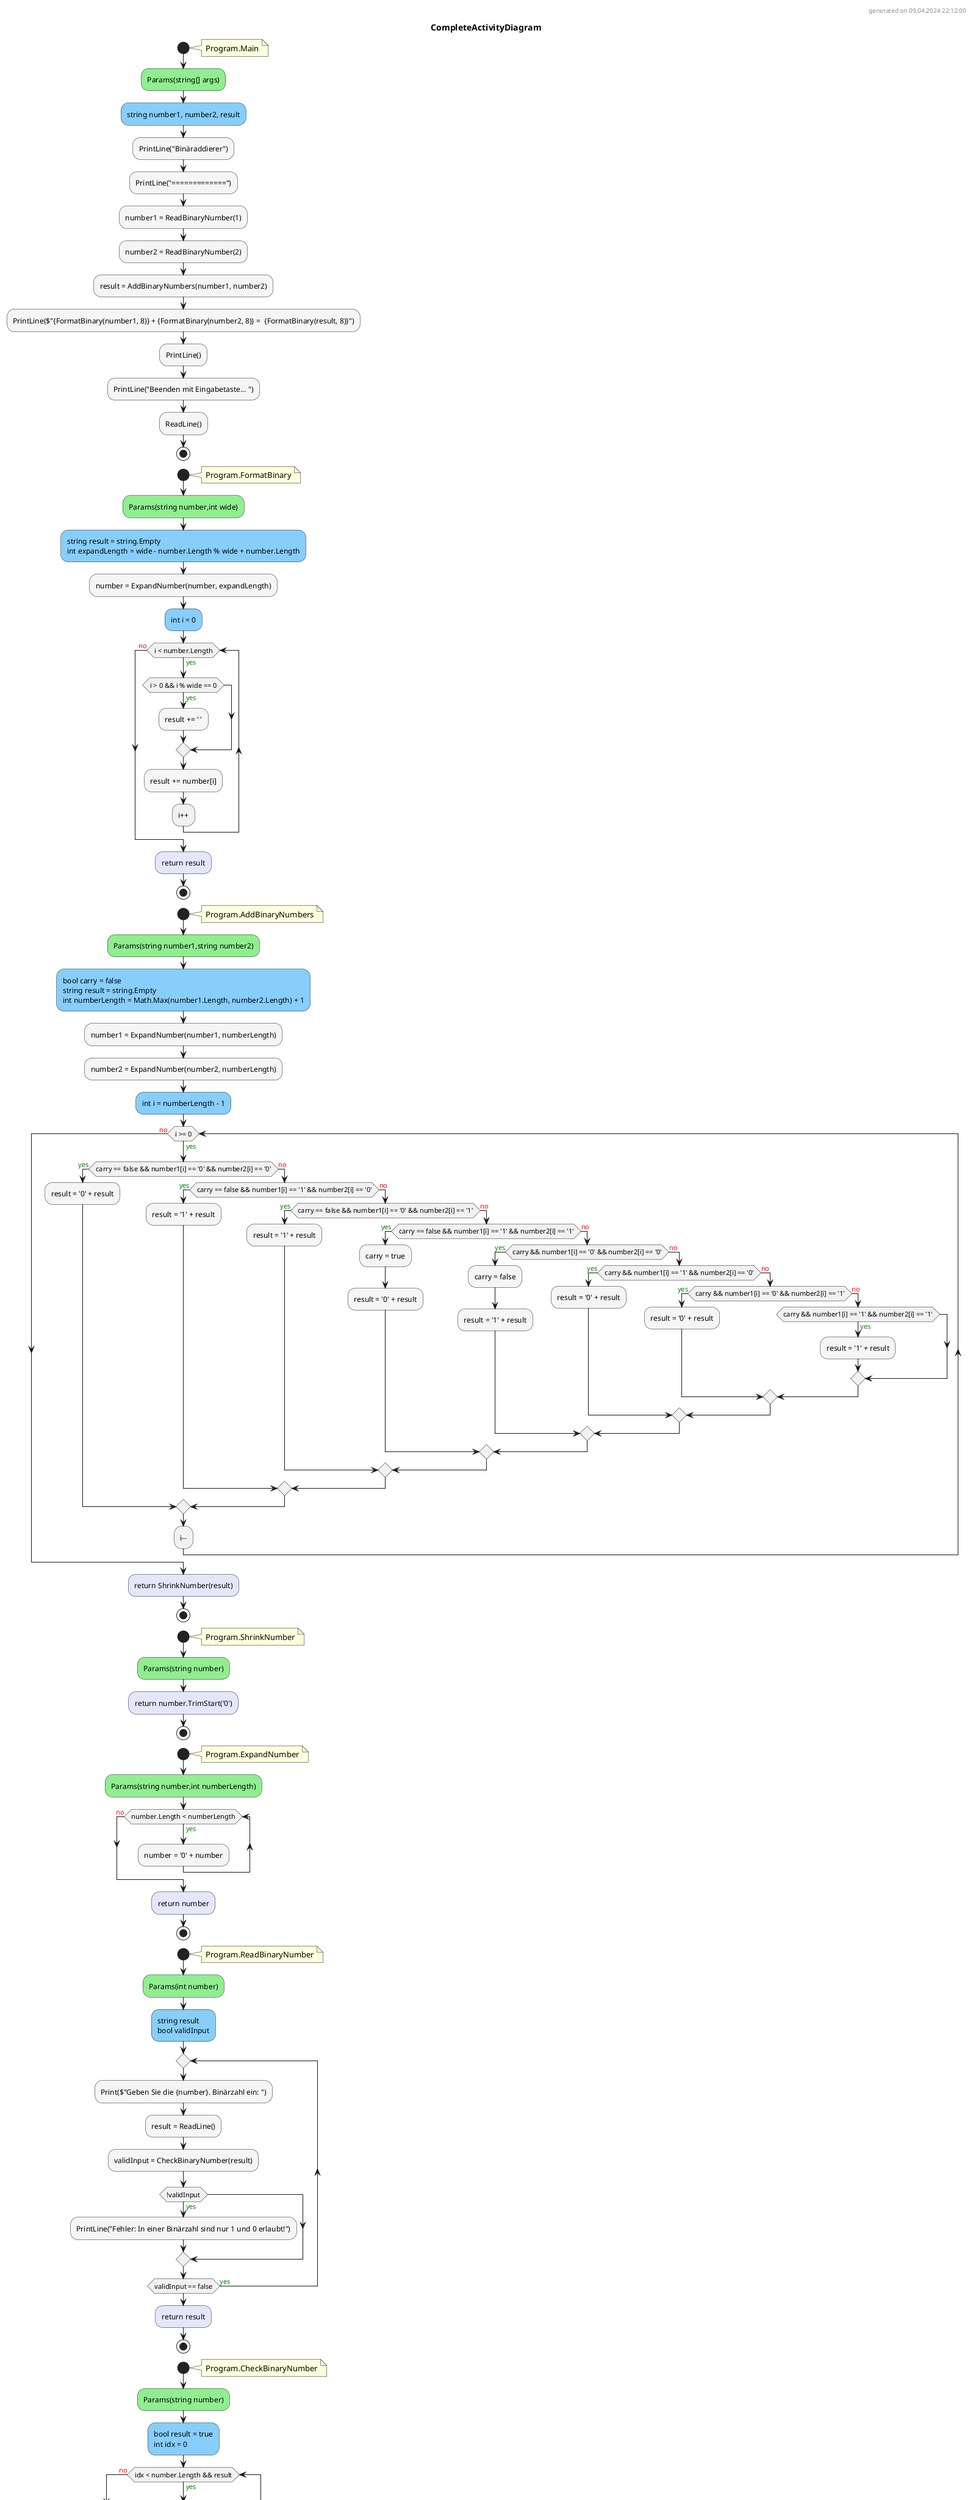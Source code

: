 @startuml CompleteActivityDiagram
header
generated on 09.04.2024 22:12:00
end header
title CompleteActivityDiagram
start
note right:  Program.Main
#LightGreen:Params(string[] args);
#LightSkyBlue:string number1, number2, result;
#WhiteSmoke:PrintLine("Binäraddierer");
#WhiteSmoke:PrintLine("=============");
#WhiteSmoke:number1 = ReadBinaryNumber(1);
#WhiteSmoke:number2 = ReadBinaryNumber(2);
#WhiteSmoke:result = AddBinaryNumbers(number1, number2);
#WhiteSmoke:PrintLine($"{FormatBinary(number1, 8)} + {FormatBinary(number2, 8)} =  {FormatBinary(result, 8)}");
#WhiteSmoke:PrintLine();
#WhiteSmoke:PrintLine("Beenden mit Eingabetaste... ");
#WhiteSmoke:ReadLine();
stop
start
note right:  Program.FormatBinary
#LightGreen:Params(string number,int wide);
#LightSkyBlue:string result = string.Empty\nint expandLength = wide - number.Length % wide + number.Length;
#WhiteSmoke:number = ExpandNumber(number, expandLength);
#LightSkyBlue:int i = 0;
while (i < number.Length) is (<color:green>yes)
        if (i > 0 && i % wide == 0) then (<color:green>yes)
                #WhiteSmoke:result += ' ';
        endif
        #WhiteSmoke:result += number[i];
:i++;
endwhile (<color:red>no)
#Lavender:return result;
stop
start
note right:  Program.AddBinaryNumbers
#LightGreen:Params(string number1,string number2);
#LightSkyBlue:bool carry = false\nstring result = string.Empty\nint numberLength = Math.Max(number1.Length, number2.Length) + 1;
#WhiteSmoke:number1 = ExpandNumber(number1, numberLength);
#WhiteSmoke:number2 = ExpandNumber(number2, numberLength);
#LightSkyBlue:int i = numberLength - 1;
while (i >= 0) is (<color:green>yes)
        if (carry == false && number1[i] == '0' && number2[i] == '0') then (<color:green>yes)
                #WhiteSmoke:result = '0' + result;
            else (<color:red>no)
                if (carry == false && number1[i] == '1' && number2[i] == '0') then (<color:green>yes)
                        #WhiteSmoke:result = '1' + result;
                    else (<color:red>no)
                        if (carry == false && number1[i] == '0' && number2[i] == '1') then (<color:green>yes)
                                #WhiteSmoke:result = '1' + result;
                            else (<color:red>no)
                                if (carry == false && number1[i] == '1' && number2[i] == '1') then (<color:green>yes)
                                        #WhiteSmoke:carry = true;
                                        #WhiteSmoke:result = '0' + result;
                                    else (<color:red>no)
                                        if (carry && number1[i] == '0' && number2[i] == '0') then (<color:green>yes)
                                                #WhiteSmoke:carry = false;
                                                #WhiteSmoke:result = '1' + result;
                                            else (<color:red>no)
                                                if (carry && number1[i] == '1' && number2[i] == '0') then (<color:green>yes)
                                                        #WhiteSmoke:result = '0' + result;
                                                    else (<color:red>no)
                                                        if (carry && number1[i] == '0' && number2[i] == '1') then (<color:green>yes)
                                                                #WhiteSmoke:result = '0' + result;
                                                            else (<color:red>no)
                                                                if (carry && number1[i] == '1' && number2[i] == '1') then (<color:green>yes)
                                                                        #WhiteSmoke:result = '1' + result;
                                                                endif
                                                        endif
                                                endif
                                        endif
                                endif
                        endif
                endif
        endif
:i--;
endwhile (<color:red>no)
#Lavender:return ShrinkNumber(result);
stop
start
note right:  Program.ShrinkNumber
#LightGreen:Params(string number);
#Lavender:return number.TrimStart('0');
stop
start
note right:  Program.ExpandNumber
#LightGreen:Params(string number,int numberLength);
while (number.Length < numberLength) is (<color:green>yes)
        #WhiteSmoke:number = '0' + number;
endwhile (<color:red>no)
#Lavender:return number;
stop
start
note right:  Program.ReadBinaryNumber
#LightGreen:Params(int number);
#LightSkyBlue:string result\nbool validInput;
repeat
        #WhiteSmoke:Print($"Geben Sie die {number}. Binärzahl ein: ");
        #WhiteSmoke:result = ReadLine();
        #WhiteSmoke:validInput = CheckBinaryNumber(result);
        if (!validInput) then (<color:green>yes)
                #WhiteSmoke:PrintLine("Fehler: In einer Binärzahl sind nur 1 und 0 erlaubt!");
        endif
repeat while (validInput == false) is (<color:green>yes)
#Lavender:return result;
stop
start
note right:  Program.CheckBinaryNumber
#LightGreen:Params(string number);
#LightSkyBlue:bool result = true\nint idx = 0;
while (idx < number.Length && result) is (<color:green>yes)
        #WhiteSmoke:result = IsBinaryDigit(number[idx++]);
endwhile (<color:red>no)
#Lavender:return result;
stop
start
note right:  Program.IsBinaryDigit
#LightGreen:Params(char chr);
#Lavender:return chr == '0' || chr == '1';
stop
footer
generated with the DiagramCreator by Prof.Gehrer
end footer
@enduml
